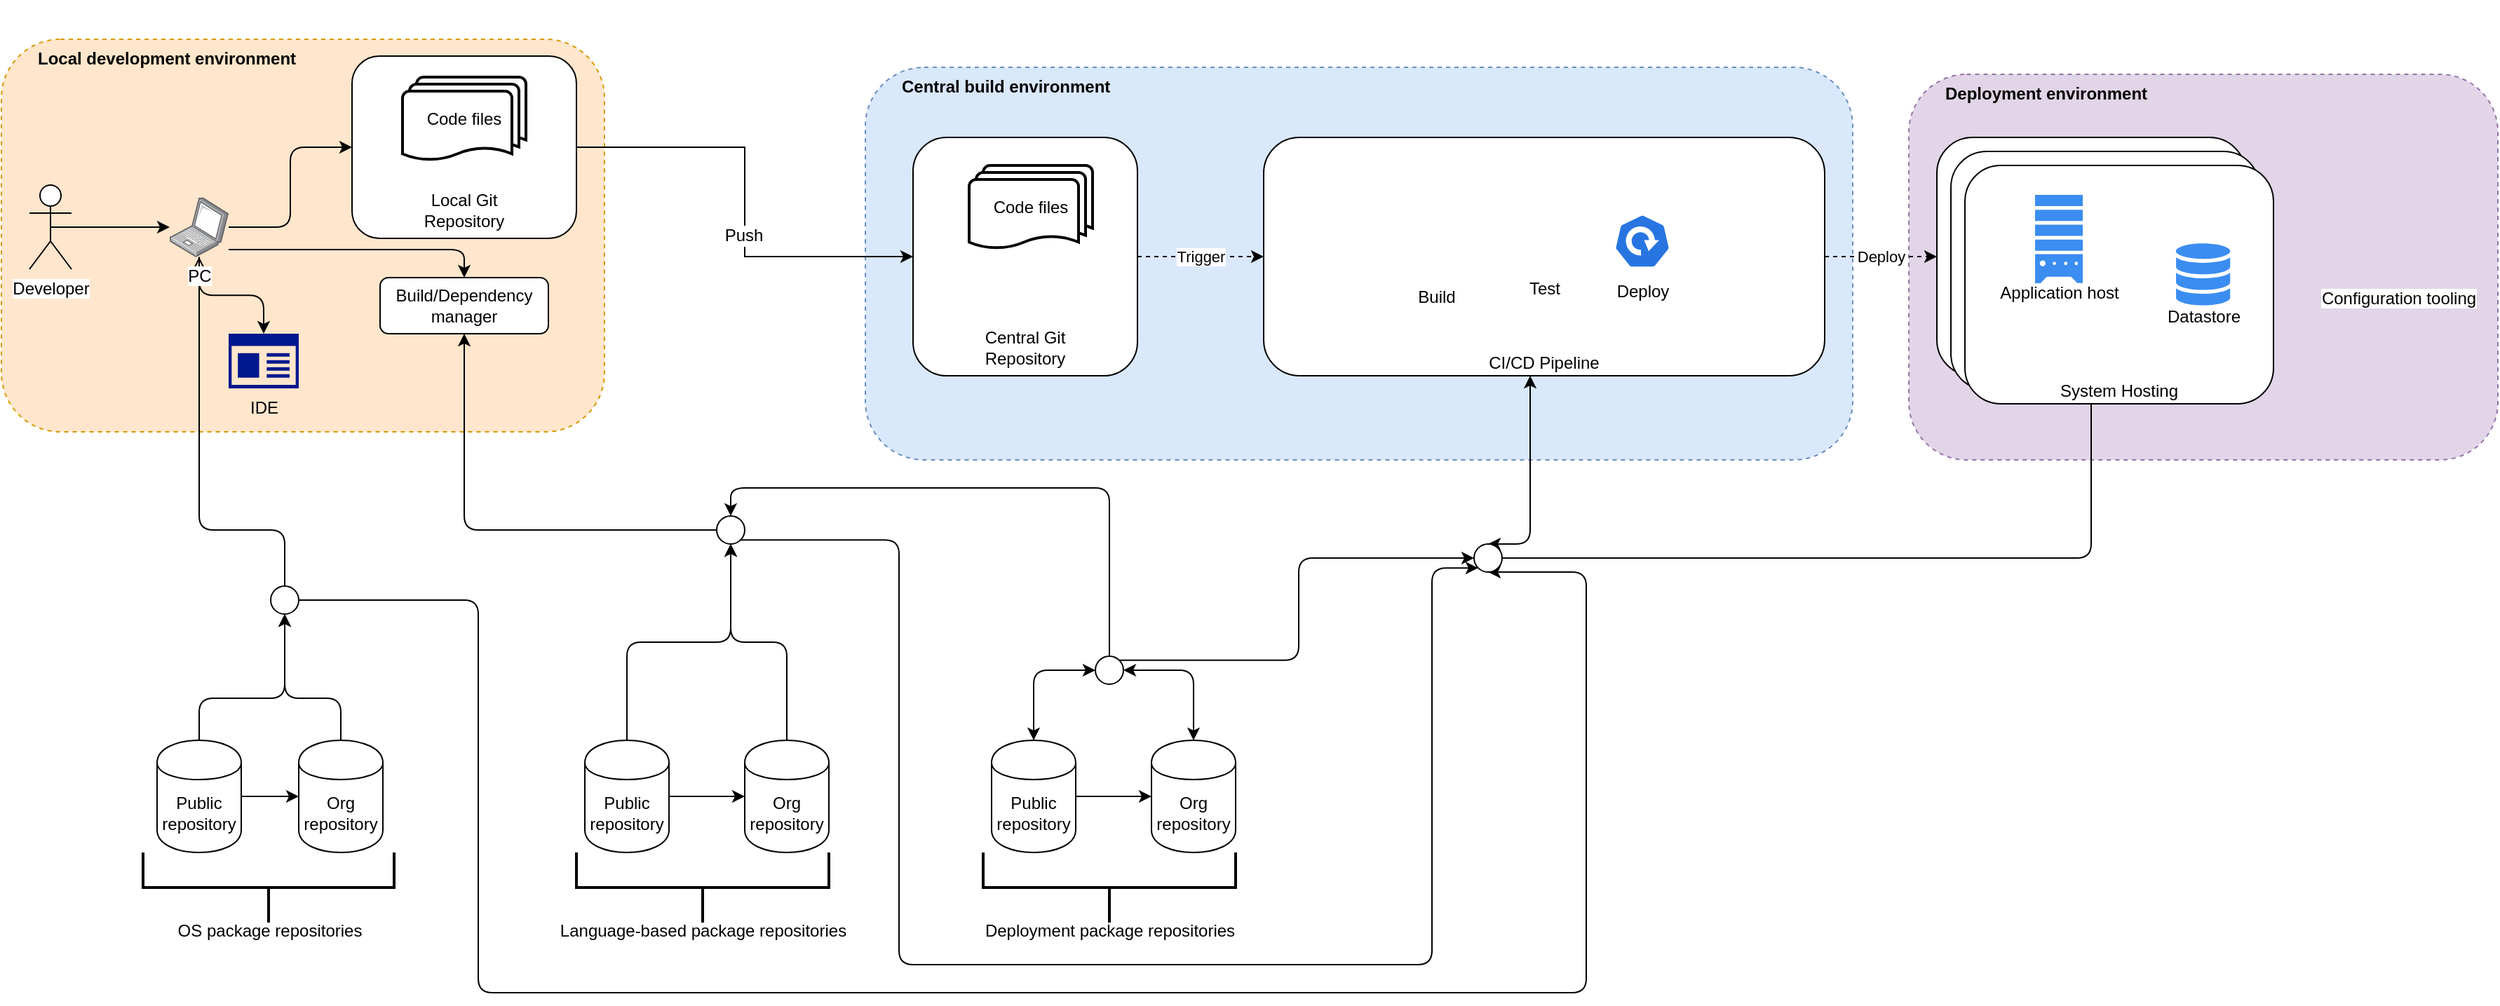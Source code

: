 <mxfile version="12.8.1" type="github">
  <diagram id="sRfA7Ilyrc42HZjB8_5r" name="Page-1">
    <mxGraphModel dx="3204" dy="2042" grid="1" gridSize="10" guides="1" tooltips="1" connect="1" arrows="1" fold="1" page="1" pageScale="1" pageWidth="1654" pageHeight="1169" math="0" shadow="0">
      <root>
        <mxCell id="0" />
        <mxCell id="1" parent="0" />
        <mxCell id="cnthiNI7-gScB50r5H3E-11" value="Deployment environment" style="rounded=1;whiteSpace=wrap;html=1;dashed=1;fillColor=#e1d5e7;verticalAlign=top;align=left;spacingLeft=24;strokeColor=#9673a6;fontStyle=1" vertex="1" parent="1">
          <mxGeometry x="550" y="-65" width="420" height="275" as="geometry" />
        </mxCell>
        <mxCell id="cnthiNI7-gScB50r5H3E-1" value="Central build environment" style="rounded=1;whiteSpace=wrap;html=1;dashed=1;fillColor=#dae8fc;verticalAlign=top;align=left;spacingLeft=24;strokeColor=#6c8ebf;fontStyle=1" vertex="1" parent="1">
          <mxGeometry x="-194" y="-70" width="704" height="280" as="geometry" />
        </mxCell>
        <mxCell id="SoW3HgIape0tem18NZ_j-68" value="&lt;div&gt;Local development environment&lt;br&gt;&lt;/div&gt;" style="rounded=1;whiteSpace=wrap;html=1;dashed=1;fillColor=#ffe6cc;verticalAlign=top;align=left;spacingLeft=24;strokeColor=#d79b00;fontStyle=1" parent="1" vertex="1">
          <mxGeometry x="-810" y="-90" width="430" height="280" as="geometry" />
        </mxCell>
        <mxCell id="SoW3HgIape0tem18NZ_j-69" value="Deployment package repositories" style="strokeWidth=2;html=1;shape=mxgraph.flowchart.annotation_2;align=center;labelPosition=center;pointerEvents=1;direction=north;verticalAlign=bottom;verticalLabelPosition=middle;spacingBottom=-15;" parent="1" vertex="1">
          <mxGeometry x="-110" y="490" width="180" height="50" as="geometry" />
        </mxCell>
        <mxCell id="SoW3HgIape0tem18NZ_j-70" value="Language-based package repositories" style="strokeWidth=2;html=1;shape=mxgraph.flowchart.annotation_2;align=center;labelPosition=center;pointerEvents=1;direction=north;verticalAlign=bottom;verticalLabelPosition=middle;spacingBottom=-15;" parent="1" vertex="1">
          <mxGeometry x="-400" y="490" width="180" height="50" as="geometry" />
        </mxCell>
        <mxCell id="SoW3HgIape0tem18NZ_j-71" style="edgeStyle=orthogonalEdgeStyle;rounded=1;orthogonalLoop=1;jettySize=auto;html=1;exitX=0.5;exitY=0;exitDx=0;exitDy=0;" parent="1" source="SoW3HgIape0tem18NZ_j-77" target="SoW3HgIape0tem18NZ_j-92" edge="1">
          <mxGeometry relative="1" as="geometry" />
        </mxCell>
        <mxCell id="SoW3HgIape0tem18NZ_j-72" style="edgeStyle=orthogonalEdgeStyle;rounded=1;orthogonalLoop=1;jettySize=auto;html=1;" parent="1" source="SoW3HgIape0tem18NZ_j-111" target="SoW3HgIape0tem18NZ_j-116" edge="1">
          <mxGeometry relative="1" as="geometry" />
        </mxCell>
        <mxCell id="SoW3HgIape0tem18NZ_j-73" style="edgeStyle=orthogonalEdgeStyle;rounded=0;orthogonalLoop=1;jettySize=auto;html=1;exitX=0.5;exitY=0.5;exitDx=0;exitDy=0;exitPerimeter=0;" parent="1" source="SoW3HgIape0tem18NZ_j-74" target="SoW3HgIape0tem18NZ_j-111" edge="1">
          <mxGeometry relative="1" as="geometry" />
        </mxCell>
        <mxCell id="SoW3HgIape0tem18NZ_j-74" value="Developer" style="shape=umlActor;verticalLabelPosition=bottom;labelBackgroundColor=#ffffff;verticalAlign=top;html=1;outlineConnect=0;" parent="1" vertex="1">
          <mxGeometry x="-790" y="14" width="30" height="60" as="geometry" />
        </mxCell>
        <mxCell id="SoW3HgIape0tem18NZ_j-75" value="Public repository" style="shape=cylinder;whiteSpace=wrap;html=1;boundedLbl=1;backgroundOutline=1;" parent="1" vertex="1">
          <mxGeometry x="-394" y="410" width="60" height="80" as="geometry" />
        </mxCell>
        <mxCell id="SoW3HgIape0tem18NZ_j-76" style="edgeStyle=orthogonalEdgeStyle;rounded=0;orthogonalLoop=1;jettySize=auto;html=1;exitX=1;exitY=0.5;exitDx=0;exitDy=0;" parent="1" source="SoW3HgIape0tem18NZ_j-75" target="SoW3HgIape0tem18NZ_j-77" edge="1">
          <mxGeometry relative="1" as="geometry" />
        </mxCell>
        <mxCell id="SoW3HgIape0tem18NZ_j-77" value="Org repository" style="shape=cylinder;whiteSpace=wrap;html=1;boundedLbl=1;backgroundOutline=1;" parent="1" vertex="1">
          <mxGeometry x="-280" y="410" width="60" height="80" as="geometry" />
        </mxCell>
        <mxCell id="SoW3HgIape0tem18NZ_j-78" value="" style="group" parent="1" vertex="1" connectable="0">
          <mxGeometry x="-160" y="-20" width="186" height="198" as="geometry" />
        </mxCell>
        <mxCell id="SoW3HgIape0tem18NZ_j-79" value="" style="group" parent="SoW3HgIape0tem18NZ_j-78" vertex="1" connectable="0">
          <mxGeometry width="186" height="198" as="geometry" />
        </mxCell>
        <mxCell id="SoW3HgIape0tem18NZ_j-80" value="" style="group" parent="SoW3HgIape0tem18NZ_j-79" vertex="1" connectable="0">
          <mxGeometry width="160" height="170" as="geometry" />
        </mxCell>
        <mxCell id="SoW3HgIape0tem18NZ_j-81" value="" style="rounded=1;whiteSpace=wrap;html=1;" parent="SoW3HgIape0tem18NZ_j-80" vertex="1">
          <mxGeometry width="160" height="170" as="geometry" />
        </mxCell>
        <mxCell id="SoW3HgIape0tem18NZ_j-82" value="Code files" style="strokeWidth=2;html=1;shape=mxgraph.flowchart.multi-document;whiteSpace=wrap;" parent="SoW3HgIape0tem18NZ_j-80" vertex="1">
          <mxGeometry x="40" y="20" width="88" height="60" as="geometry" />
        </mxCell>
        <mxCell id="SoW3HgIape0tem18NZ_j-84" value="Central Git Repository" style="text;html=1;strokeColor=none;fillColor=none;align=center;verticalAlign=middle;whiteSpace=wrap;rounded=0;" parent="SoW3HgIape0tem18NZ_j-80" vertex="1">
          <mxGeometry x="45" y="140" width="70" height="20" as="geometry" />
        </mxCell>
        <mxCell id="SoW3HgIape0tem18NZ_j-85" value="" style="shape=image;html=1;verticalAlign=top;verticalLabelPosition=bottom;labelBackgroundColor=#ffffff;imageAspect=0;aspect=fixed;image=https://cdn4.iconfinder.com/data/icons/vector-brand-logos/40/Git-128.png" parent="SoW3HgIape0tem18NZ_j-79" vertex="1">
          <mxGeometry x="128" y="140" width="58" height="58" as="geometry" />
        </mxCell>
        <mxCell id="SoW3HgIape0tem18NZ_j-86" style="edgeStyle=orthogonalEdgeStyle;rounded=0;orthogonalLoop=1;jettySize=auto;html=1;" parent="1" source="SoW3HgIape0tem18NZ_j-116" target="SoW3HgIape0tem18NZ_j-81" edge="1">
          <mxGeometry relative="1" as="geometry" />
        </mxCell>
        <mxCell id="SoW3HgIape0tem18NZ_j-87" value="Push" style="text;html=1;align=center;verticalAlign=middle;resizable=0;points=[];labelBackgroundColor=#ffffff;" parent="SoW3HgIape0tem18NZ_j-86" vertex="1" connectable="0">
          <mxGeometry x="0.152" y="-1" relative="1" as="geometry">
            <mxPoint as="offset" />
          </mxGeometry>
        </mxCell>
        <mxCell id="SoW3HgIape0tem18NZ_j-88" style="edgeStyle=orthogonalEdgeStyle;orthogonalLoop=1;jettySize=auto;html=1;rounded=1;exitX=0.5;exitY=0;exitDx=0;exitDy=0;" parent="1" source="SoW3HgIape0tem18NZ_j-75" target="SoW3HgIape0tem18NZ_j-92" edge="1">
          <mxGeometry relative="1" as="geometry" />
        </mxCell>
        <mxCell id="SoW3HgIape0tem18NZ_j-90" style="edgeStyle=orthogonalEdgeStyle;rounded=1;orthogonalLoop=1;jettySize=auto;html=1;" parent="1" source="SoW3HgIape0tem18NZ_j-92" target="SoW3HgIape0tem18NZ_j-112" edge="1">
          <mxGeometry relative="1" as="geometry" />
        </mxCell>
        <mxCell id="SoW3HgIape0tem18NZ_j-91" style="edgeStyle=orthogonalEdgeStyle;rounded=1;orthogonalLoop=1;jettySize=auto;html=1;exitX=1;exitY=1;exitDx=0;exitDy=0;entryX=0;entryY=1;entryDx=0;entryDy=0;startArrow=none;startFill=0;endArrow=classic;endFill=1;" parent="1" source="SoW3HgIape0tem18NZ_j-92" target="SoW3HgIape0tem18NZ_j-134" edge="1">
          <mxGeometry relative="1" as="geometry">
            <Array as="points">
              <mxPoint x="-170" y="267" />
              <mxPoint x="-170" y="570" />
              <mxPoint x="210" y="570" />
              <mxPoint x="210" y="287" />
            </Array>
          </mxGeometry>
        </mxCell>
        <mxCell id="SoW3HgIape0tem18NZ_j-92" value="" style="ellipse;whiteSpace=wrap;html=1;aspect=fixed;" parent="1" vertex="1">
          <mxGeometry x="-300" y="250" width="20" height="20" as="geometry" />
        </mxCell>
        <mxCell id="SoW3HgIape0tem18NZ_j-93" style="edgeStyle=orthogonalEdgeStyle;rounded=1;orthogonalLoop=1;jettySize=auto;html=1;startArrow=classic;startFill=1;" parent="1" source="SoW3HgIape0tem18NZ_j-95" target="SoW3HgIape0tem18NZ_j-134" edge="1">
          <mxGeometry relative="1" as="geometry">
            <Array as="points">
              <mxPoint x="280" y="270" />
              <mxPoint x="260" y="270" />
            </Array>
            <mxPoint x="230" y="280" as="targetPoint" />
          </mxGeometry>
        </mxCell>
        <mxCell id="SoW3HgIape0tem18NZ_j-94" value="Deploy" style="edgeStyle=orthogonalEdgeStyle;rounded=1;orthogonalLoop=1;jettySize=auto;html=1;dashed=1;" parent="1" source="SoW3HgIape0tem18NZ_j-95" target="SoW3HgIape0tem18NZ_j-127" edge="1">
          <mxGeometry relative="1" as="geometry" />
        </mxCell>
        <mxCell id="SoW3HgIape0tem18NZ_j-95" value="CI/CD Pipeline" style="rounded=1;whiteSpace=wrap;html=1;verticalAlign=bottom;" parent="1" vertex="1">
          <mxGeometry x="90" y="-20" width="400" height="170" as="geometry" />
        </mxCell>
        <mxCell id="SoW3HgIape0tem18NZ_j-96" style="edgeStyle=orthogonalEdgeStyle;rounded=1;orthogonalLoop=1;jettySize=auto;html=1;entryX=0.5;entryY=0;entryDx=0;entryDy=0;startArrow=classic;startFill=1;" parent="1" source="SoW3HgIape0tem18NZ_j-104" target="SoW3HgIape0tem18NZ_j-99" edge="1">
          <mxGeometry relative="1" as="geometry" />
        </mxCell>
        <mxCell id="SoW3HgIape0tem18NZ_j-97" value="Public repository" style="shape=cylinder;whiteSpace=wrap;html=1;boundedLbl=1;backgroundOutline=1;" parent="1" vertex="1">
          <mxGeometry x="-104" y="410" width="60" height="80" as="geometry" />
        </mxCell>
        <mxCell id="SoW3HgIape0tem18NZ_j-98" style="edgeStyle=orthogonalEdgeStyle;rounded=0;orthogonalLoop=1;jettySize=auto;html=1;exitX=1;exitY=0.5;exitDx=0;exitDy=0;" parent="1" source="SoW3HgIape0tem18NZ_j-97" target="SoW3HgIape0tem18NZ_j-99" edge="1">
          <mxGeometry relative="1" as="geometry" />
        </mxCell>
        <mxCell id="SoW3HgIape0tem18NZ_j-99" value="Org repository" style="shape=cylinder;whiteSpace=wrap;html=1;boundedLbl=1;backgroundOutline=1;" parent="1" vertex="1">
          <mxGeometry x="10" y="410" width="60" height="80" as="geometry" />
        </mxCell>
        <mxCell id="SoW3HgIape0tem18NZ_j-100" style="edgeStyle=orthogonalEdgeStyle;orthogonalLoop=1;jettySize=auto;html=1;rounded=1;startArrow=classic;startFill=1;" parent="1" source="SoW3HgIape0tem18NZ_j-104" target="SoW3HgIape0tem18NZ_j-97" edge="1">
          <mxGeometry relative="1" as="geometry" />
        </mxCell>
        <mxCell id="SoW3HgIape0tem18NZ_j-101" style="edgeStyle=orthogonalEdgeStyle;rounded=1;orthogonalLoop=1;jettySize=auto;html=1;entryX=0.5;entryY=0;entryDx=0;entryDy=0;exitX=0.5;exitY=0;exitDx=0;exitDy=0;" parent="1" source="SoW3HgIape0tem18NZ_j-104" target="SoW3HgIape0tem18NZ_j-92" edge="1">
          <mxGeometry relative="1" as="geometry">
            <Array as="points">
              <mxPoint x="-20" y="230" />
              <mxPoint x="-290" y="230" />
            </Array>
          </mxGeometry>
        </mxCell>
        <mxCell id="SoW3HgIape0tem18NZ_j-102" style="edgeStyle=orthogonalEdgeStyle;rounded=1;orthogonalLoop=1;jettySize=auto;html=1;" parent="1" source="SoW3HgIape0tem18NZ_j-134" target="SoW3HgIape0tem18NZ_j-127" edge="1">
          <mxGeometry relative="1" as="geometry">
            <mxPoint x="280" y="353" as="sourcePoint" />
          </mxGeometry>
        </mxCell>
        <mxCell id="SoW3HgIape0tem18NZ_j-103" style="edgeStyle=orthogonalEdgeStyle;rounded=1;orthogonalLoop=1;jettySize=auto;html=1;exitX=1;exitY=0;exitDx=0;exitDy=0;entryX=0;entryY=0.5;entryDx=0;entryDy=0;startArrow=none;startFill=0;endArrow=classic;endFill=1;" parent="1" source="SoW3HgIape0tem18NZ_j-104" target="SoW3HgIape0tem18NZ_j-134" edge="1">
          <mxGeometry relative="1" as="geometry" />
        </mxCell>
        <mxCell id="SoW3HgIape0tem18NZ_j-104" value="" style="ellipse;whiteSpace=wrap;html=1;aspect=fixed;" parent="1" vertex="1">
          <mxGeometry x="-30" y="350" width="20" height="20" as="geometry" />
        </mxCell>
        <mxCell id="SoW3HgIape0tem18NZ_j-105" value="Trigger" style="edgeStyle=orthogonalEdgeStyle;rounded=1;orthogonalLoop=1;jettySize=auto;html=1;startArrow=none;startFill=0;dashed=1;" parent="1" source="SoW3HgIape0tem18NZ_j-81" target="SoW3HgIape0tem18NZ_j-95" edge="1">
          <mxGeometry relative="1" as="geometry" />
        </mxCell>
        <mxCell id="SoW3HgIape0tem18NZ_j-106" value="Test" style="shape=image;html=1;verticalAlign=top;verticalLabelPosition=bottom;labelBackgroundColor=#ffffff;imageAspect=0;aspect=fixed;image=https://cdn0.iconfinder.com/data/icons/gcons-2/21/test1-128.png" parent="1" vertex="1">
          <mxGeometry x="270" y="34" width="40" height="40" as="geometry" />
        </mxCell>
        <mxCell id="SoW3HgIape0tem18NZ_j-107" value="Build" style="shape=image;html=1;verticalAlign=top;verticalLabelPosition=bottom;labelBackgroundColor=#ffffff;imageAspect=0;aspect=fixed;image=https://cdn3.iconfinder.com/data/icons/wpzoom-developer-icon-set/500/54-128.png" parent="1" vertex="1">
          <mxGeometry x="190" y="34" width="46" height="46" as="geometry" />
        </mxCell>
        <mxCell id="SoW3HgIape0tem18NZ_j-108" value="Deploy" style="html=1;dashed=0;whitespace=wrap;fillColor=#2875E2;strokeColor=#ffffff;points=[[0.005,0.63,0],[0.1,0.2,0],[0.9,0.2,0],[0.5,0,0],[0.995,0.63,0],[0.72,0.99,0],[0.5,1,0],[0.28,0.99,0]];shape=mxgraph.kubernetes.icon;prIcon=deploy;verticalAlign=bottom;spacingBottom=-25;" parent="1" vertex="1">
          <mxGeometry x="340" y="34" width="40" height="40" as="geometry" />
        </mxCell>
        <mxCell id="SoW3HgIape0tem18NZ_j-109" style="edgeStyle=orthogonalEdgeStyle;rounded=1;orthogonalLoop=1;jettySize=auto;html=1;entryX=0.5;entryY=0;entryDx=0;entryDy=0;entryPerimeter=0;" parent="1" source="SoW3HgIape0tem18NZ_j-111" target="SoW3HgIape0tem18NZ_j-121" edge="1">
          <mxGeometry relative="1" as="geometry" />
        </mxCell>
        <mxCell id="SoW3HgIape0tem18NZ_j-110" style="edgeStyle=orthogonalEdgeStyle;rounded=1;orthogonalLoop=1;jettySize=auto;html=1;entryX=0.5;entryY=0;entryDx=0;entryDy=0;startArrow=open;startFill=0;endArrow=none;endFill=0;" parent="1" source="SoW3HgIape0tem18NZ_j-111" target="SoW3HgIape0tem18NZ_j-131" edge="1">
          <mxGeometry relative="1" as="geometry">
            <Array as="points">
              <mxPoint x="-669" y="260" />
              <mxPoint x="-608" y="260" />
            </Array>
          </mxGeometry>
        </mxCell>
        <mxCell id="SoW3HgIape0tem18NZ_j-111" value="PC" style="points=[];aspect=fixed;html=1;align=center;shadow=0;dashed=0;image;image=img/lib/allied_telesis/computer_and_terminals/Laptop.svg;" parent="1" vertex="1">
          <mxGeometry x="-690" y="22.7" width="42" height="42.6" as="geometry" />
        </mxCell>
        <mxCell id="SoW3HgIape0tem18NZ_j-112" value="Build/Dependency manager" style="rounded=1;whiteSpace=wrap;html=1;" parent="1" vertex="1">
          <mxGeometry x="-540" y="80" width="120" height="40" as="geometry" />
        </mxCell>
        <mxCell id="SoW3HgIape0tem18NZ_j-113" value="" style="group" parent="1" vertex="1" connectable="0">
          <mxGeometry x="-560" y="-118" width="186" height="198" as="geometry" />
        </mxCell>
        <mxCell id="SoW3HgIape0tem18NZ_j-114" value="" style="group" parent="SoW3HgIape0tem18NZ_j-113" vertex="1" connectable="0">
          <mxGeometry width="186" height="198" as="geometry" />
        </mxCell>
        <mxCell id="SoW3HgIape0tem18NZ_j-115" value="" style="group" parent="SoW3HgIape0tem18NZ_j-114" vertex="1" connectable="0">
          <mxGeometry width="160" height="170" as="geometry" />
        </mxCell>
        <mxCell id="SoW3HgIape0tem18NZ_j-116" value="" style="rounded=1;whiteSpace=wrap;html=1;" parent="SoW3HgIape0tem18NZ_j-115" vertex="1">
          <mxGeometry y="40" width="160" height="130" as="geometry" />
        </mxCell>
        <mxCell id="SoW3HgIape0tem18NZ_j-117" value="Code files" style="strokeWidth=2;html=1;shape=mxgraph.flowchart.multi-document;whiteSpace=wrap;" parent="SoW3HgIape0tem18NZ_j-115" vertex="1">
          <mxGeometry x="36" y="55" width="88" height="60" as="geometry" />
        </mxCell>
        <mxCell id="SoW3HgIape0tem18NZ_j-118" value="Local Git Repository" style="text;html=1;strokeColor=none;fillColor=none;align=center;verticalAlign=middle;whiteSpace=wrap;rounded=0;" parent="SoW3HgIape0tem18NZ_j-115" vertex="1">
          <mxGeometry x="45" y="140" width="70" height="20" as="geometry" />
        </mxCell>
        <mxCell id="SoW3HgIape0tem18NZ_j-119" value="" style="shape=image;html=1;verticalAlign=top;verticalLabelPosition=bottom;labelBackgroundColor=#ffffff;imageAspect=0;aspect=fixed;image=https://cdn4.iconfinder.com/data/icons/vector-brand-logos/40/Git-128.png" parent="SoW3HgIape0tem18NZ_j-114" vertex="1">
          <mxGeometry x="128" y="140" width="58" height="58" as="geometry" />
        </mxCell>
        <mxCell id="SoW3HgIape0tem18NZ_j-120" style="edgeStyle=orthogonalEdgeStyle;rounded=1;orthogonalLoop=1;jettySize=auto;html=1;" parent="1" source="SoW3HgIape0tem18NZ_j-111" target="SoW3HgIape0tem18NZ_j-112" edge="1">
          <mxGeometry relative="1" as="geometry">
            <Array as="points">
              <mxPoint x="-480" y="60" />
            </Array>
          </mxGeometry>
        </mxCell>
        <mxCell id="SoW3HgIape0tem18NZ_j-121" value="IDE" style="aspect=fixed;pointerEvents=1;shadow=0;dashed=0;html=1;strokeColor=none;labelPosition=center;verticalLabelPosition=bottom;verticalAlign=top;align=center;fillColor=#00188D;shape=mxgraph.mscae.enterprise.app_generic" parent="1" vertex="1">
          <mxGeometry x="-648" y="120" width="50" height="39" as="geometry" />
        </mxCell>
        <mxCell id="SoW3HgIape0tem18NZ_j-122" style="edgeStyle=orthogonalEdgeStyle;rounded=1;orthogonalLoop=1;jettySize=auto;html=1;entryX=0.5;entryY=1;entryDx=0;entryDy=0;startArrow=none;startFill=0;endArrow=classic;endFill=1;" parent="1" source="SoW3HgIape0tem18NZ_j-124" target="SoW3HgIape0tem18NZ_j-131" edge="1">
          <mxGeometry relative="1" as="geometry">
            <Array as="points">
              <mxPoint x="-669" y="380" />
              <mxPoint x="-608" y="380" />
            </Array>
          </mxGeometry>
        </mxCell>
        <mxCell id="SoW3HgIape0tem18NZ_j-123" style="edgeStyle=orthogonalEdgeStyle;rounded=1;orthogonalLoop=1;jettySize=auto;html=1;startArrow=none;startFill=0;endArrow=classic;endFill=1;" parent="1" source="SoW3HgIape0tem18NZ_j-124" target="SoW3HgIape0tem18NZ_j-133" edge="1">
          <mxGeometry relative="1" as="geometry" />
        </mxCell>
        <mxCell id="SoW3HgIape0tem18NZ_j-124" value="Public repository" style="shape=cylinder;whiteSpace=wrap;html=1;boundedLbl=1;backgroundOutline=1;" parent="1" vertex="1">
          <mxGeometry x="-699" y="410" width="60" height="80" as="geometry" />
        </mxCell>
        <mxCell id="SoW3HgIape0tem18NZ_j-125" value="OS package repositories" style="strokeWidth=2;html=1;shape=mxgraph.flowchart.annotation_2;align=center;labelPosition=center;pointerEvents=1;direction=north;verticalAlign=bottom;verticalLabelPosition=middle;spacingBottom=-15;" parent="1" vertex="1">
          <mxGeometry x="-709" y="490" width="179" height="50" as="geometry" />
        </mxCell>
        <mxCell id="SoW3HgIape0tem18NZ_j-126" value="" style="group" parent="1" vertex="1" connectable="0">
          <mxGeometry x="570" y="-20" width="220" height="170" as="geometry" />
        </mxCell>
        <mxCell id="SoW3HgIape0tem18NZ_j-127" value="Deployment Environment" style="rounded=1;whiteSpace=wrap;html=1;verticalAlign=bottom;" parent="SoW3HgIape0tem18NZ_j-126" vertex="1">
          <mxGeometry width="220" height="170" as="geometry" />
        </mxCell>
        <mxCell id="SoW3HgIape0tem18NZ_j-128" value="Datastore" style="html=1;aspect=fixed;strokeColor=none;shadow=0;align=center;verticalAlign=bottom;fillColor=#3B8DF1;shape=mxgraph.gcp2.cloud_monitoring;dashed=1;spacingBottom=-17;" parent="SoW3HgIape0tem18NZ_j-126" vertex="1">
          <mxGeometry x="150" y="55.56" width="40" height="44.44" as="geometry" />
        </mxCell>
        <mxCell id="SoW3HgIape0tem18NZ_j-129" value="Application host" style="html=1;aspect=fixed;strokeColor=none;shadow=0;align=center;verticalAlign=bottom;fillColor=#3B8DF1;shape=mxgraph.gcp2.compute_engine_2;dashed=1;spacingBottom=-16;" parent="SoW3HgIape0tem18NZ_j-126" vertex="1">
          <mxGeometry x="50" y="21" width="34" height="62.96" as="geometry" />
        </mxCell>
        <mxCell id="SoW3HgIape0tem18NZ_j-130" style="edgeStyle=orthogonalEdgeStyle;rounded=1;orthogonalLoop=1;jettySize=auto;html=1;exitX=1;exitY=0.5;exitDx=0;exitDy=0;entryX=0.5;entryY=1;entryDx=0;entryDy=0;startArrow=none;startFill=0;endArrow=classic;endFill=1;" parent="1" source="SoW3HgIape0tem18NZ_j-131" target="SoW3HgIape0tem18NZ_j-134" edge="1">
          <mxGeometry relative="1" as="geometry">
            <Array as="points">
              <mxPoint x="-470" y="310" />
              <mxPoint x="-470" y="590" />
              <mxPoint x="320" y="590" />
              <mxPoint x="320" y="290" />
            </Array>
          </mxGeometry>
        </mxCell>
        <mxCell id="SoW3HgIape0tem18NZ_j-131" value="" style="ellipse;whiteSpace=wrap;html=1;aspect=fixed;" parent="1" vertex="1">
          <mxGeometry x="-618" y="300" width="20" height="20" as="geometry" />
        </mxCell>
        <mxCell id="SoW3HgIape0tem18NZ_j-132" style="edgeStyle=orthogonalEdgeStyle;rounded=1;orthogonalLoop=1;jettySize=auto;html=1;startArrow=none;startFill=0;endArrow=classic;endFill=1;entryX=0.5;entryY=1;entryDx=0;entryDy=0;" parent="1" source="SoW3HgIape0tem18NZ_j-133" target="SoW3HgIape0tem18NZ_j-131" edge="1">
          <mxGeometry relative="1" as="geometry">
            <mxPoint x="-620" y="330" as="targetPoint" />
            <Array as="points">
              <mxPoint x="-568" y="380" />
              <mxPoint x="-608" y="380" />
            </Array>
          </mxGeometry>
        </mxCell>
        <mxCell id="SoW3HgIape0tem18NZ_j-133" value="Org repository" style="shape=cylinder;whiteSpace=wrap;html=1;boundedLbl=1;backgroundOutline=1;" parent="1" vertex="1">
          <mxGeometry x="-598" y="410" width="60" height="80" as="geometry" />
        </mxCell>
        <mxCell id="SoW3HgIape0tem18NZ_j-134" value="" style="ellipse;whiteSpace=wrap;html=1;aspect=fixed;" parent="1" vertex="1">
          <mxGeometry x="240" y="270" width="20" height="20" as="geometry" />
        </mxCell>
        <mxCell id="cnthiNI7-gScB50r5H3E-3" value="" style="group" vertex="1" connectable="0" parent="1">
          <mxGeometry x="580" y="-10" width="220" height="170" as="geometry" />
        </mxCell>
        <mxCell id="cnthiNI7-gScB50r5H3E-4" value="Deployment Environment" style="rounded=1;whiteSpace=wrap;html=1;verticalAlign=bottom;" vertex="1" parent="cnthiNI7-gScB50r5H3E-3">
          <mxGeometry width="220" height="170" as="geometry" />
        </mxCell>
        <mxCell id="cnthiNI7-gScB50r5H3E-5" value="Datastore" style="html=1;aspect=fixed;strokeColor=none;shadow=0;align=center;verticalAlign=bottom;fillColor=#3B8DF1;shape=mxgraph.gcp2.cloud_monitoring;dashed=1;spacingBottom=-17;" vertex="1" parent="cnthiNI7-gScB50r5H3E-3">
          <mxGeometry x="150" y="55.56" width="40" height="44.44" as="geometry" />
        </mxCell>
        <mxCell id="cnthiNI7-gScB50r5H3E-6" value="Application host" style="html=1;aspect=fixed;strokeColor=none;shadow=0;align=center;verticalAlign=bottom;fillColor=#3B8DF1;shape=mxgraph.gcp2.compute_engine_2;dashed=1;spacingBottom=-16;" vertex="1" parent="cnthiNI7-gScB50r5H3E-3">
          <mxGeometry x="50" y="21" width="34" height="62.96" as="geometry" />
        </mxCell>
        <mxCell id="cnthiNI7-gScB50r5H3E-7" value="" style="group" vertex="1" connectable="0" parent="1">
          <mxGeometry x="590" width="220" height="170" as="geometry" />
        </mxCell>
        <mxCell id="cnthiNI7-gScB50r5H3E-8" value="System Hosting" style="rounded=1;whiteSpace=wrap;html=1;verticalAlign=bottom;" vertex="1" parent="cnthiNI7-gScB50r5H3E-7">
          <mxGeometry width="220" height="170" as="geometry" />
        </mxCell>
        <mxCell id="cnthiNI7-gScB50r5H3E-9" value="Datastore" style="html=1;aspect=fixed;strokeColor=none;shadow=0;align=center;verticalAlign=bottom;fillColor=#3B8DF1;shape=mxgraph.gcp2.cloud_monitoring;dashed=1;spacingBottom=-17;" vertex="1" parent="cnthiNI7-gScB50r5H3E-7">
          <mxGeometry x="150" y="55.56" width="40" height="44.44" as="geometry" />
        </mxCell>
        <mxCell id="cnthiNI7-gScB50r5H3E-10" value="Application host" style="html=1;aspect=fixed;strokeColor=none;shadow=0;align=center;verticalAlign=bottom;fillColor=#3B8DF1;shape=mxgraph.gcp2.compute_engine_2;dashed=1;spacingBottom=-16;" vertex="1" parent="cnthiNI7-gScB50r5H3E-7">
          <mxGeometry x="50" y="21" width="34" height="62.96" as="geometry" />
        </mxCell>
        <mxCell id="cnthiNI7-gScB50r5H3E-12" value="Configuration tooling" style="shape=image;html=1;verticalAlign=top;verticalLabelPosition=bottom;labelBackgroundColor=#ffffff;imageAspect=0;aspect=fixed;image=https://cdn0.iconfinder.com/data/icons/simple-darkcon-1/95/settings-128.png" vertex="1" parent="1">
          <mxGeometry x="870" y="22.7" width="58" height="58" as="geometry" />
        </mxCell>
      </root>
    </mxGraphModel>
  </diagram>
</mxfile>
